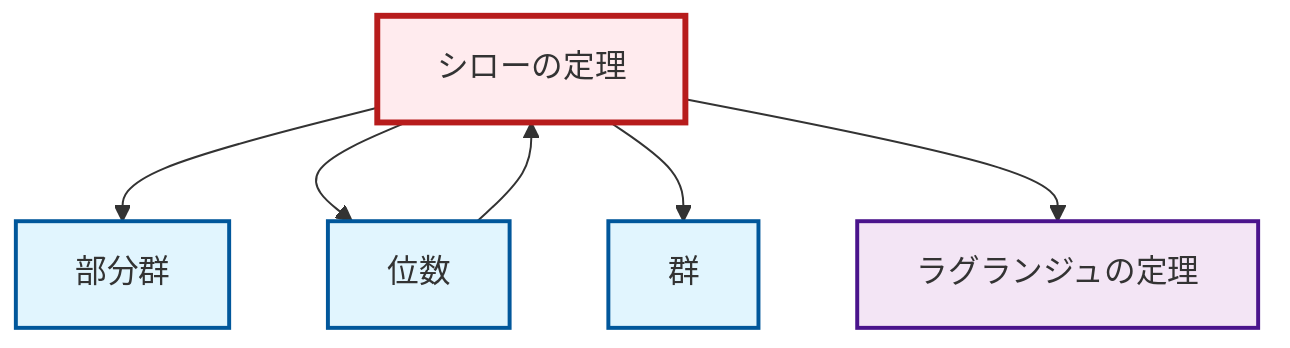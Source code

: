 graph TD
    classDef definition fill:#e1f5fe,stroke:#01579b,stroke-width:2px
    classDef theorem fill:#f3e5f5,stroke:#4a148c,stroke-width:2px
    classDef axiom fill:#fff3e0,stroke:#e65100,stroke-width:2px
    classDef example fill:#e8f5e9,stroke:#1b5e20,stroke-width:2px
    classDef current fill:#ffebee,stroke:#b71c1c,stroke-width:3px
    def-subgroup["部分群"]:::definition
    thm-lagrange["ラグランジュの定理"]:::theorem
    thm-sylow["シローの定理"]:::theorem
    def-group["群"]:::definition
    def-order["位数"]:::definition
    thm-sylow --> def-subgroup
    thm-sylow --> def-order
    thm-sylow --> def-group
    thm-sylow --> thm-lagrange
    def-order --> thm-sylow
    class thm-sylow current